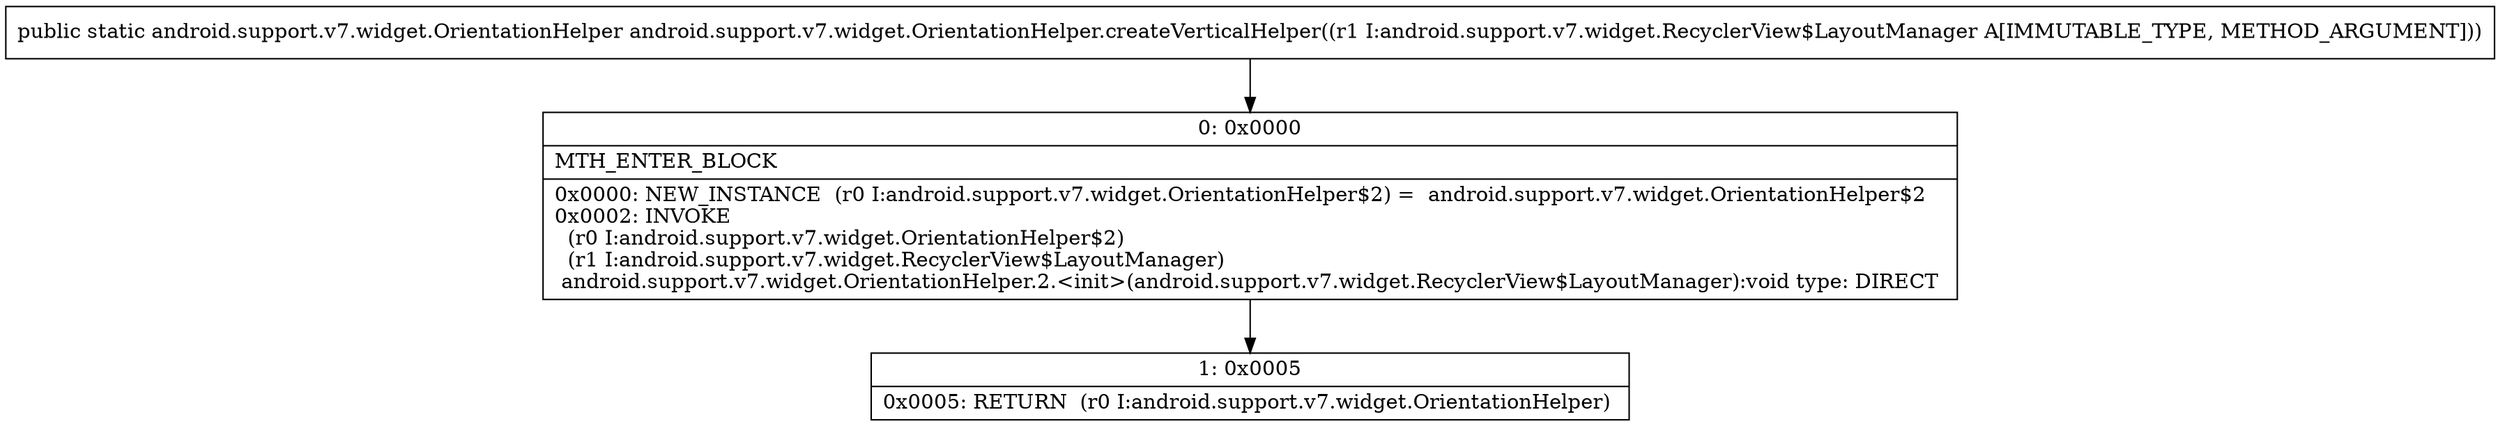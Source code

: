 digraph "CFG forandroid.support.v7.widget.OrientationHelper.createVerticalHelper(Landroid\/support\/v7\/widget\/RecyclerView$LayoutManager;)Landroid\/support\/v7\/widget\/OrientationHelper;" {
Node_0 [shape=record,label="{0\:\ 0x0000|MTH_ENTER_BLOCK\l|0x0000: NEW_INSTANCE  (r0 I:android.support.v7.widget.OrientationHelper$2) =  android.support.v7.widget.OrientationHelper$2 \l0x0002: INVOKE  \l  (r0 I:android.support.v7.widget.OrientationHelper$2)\l  (r1 I:android.support.v7.widget.RecyclerView$LayoutManager)\l android.support.v7.widget.OrientationHelper.2.\<init\>(android.support.v7.widget.RecyclerView$LayoutManager):void type: DIRECT \l}"];
Node_1 [shape=record,label="{1\:\ 0x0005|0x0005: RETURN  (r0 I:android.support.v7.widget.OrientationHelper) \l}"];
MethodNode[shape=record,label="{public static android.support.v7.widget.OrientationHelper android.support.v7.widget.OrientationHelper.createVerticalHelper((r1 I:android.support.v7.widget.RecyclerView$LayoutManager A[IMMUTABLE_TYPE, METHOD_ARGUMENT])) }"];
MethodNode -> Node_0;
Node_0 -> Node_1;
}


